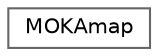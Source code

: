 digraph "Graphical Class Hierarchy"
{
 // LATEX_PDF_SIZE
  bgcolor="transparent";
  edge [fontname=Helvetica,fontsize=10,labelfontname=Helvetica,labelfontsize=10];
  node [fontname=Helvetica,fontsize=10,shape=box,height=0.2,width=0.4];
  rankdir="LR";
  Node0 [id="Node000000",label="MOKAmap",height=0.2,width=0.4,color="grey40", fillcolor="white", style="filled",URL="$struct_m_o_k_amap.html",tooltip="The MOKA map structure, containing all quantities that define it."];
}
